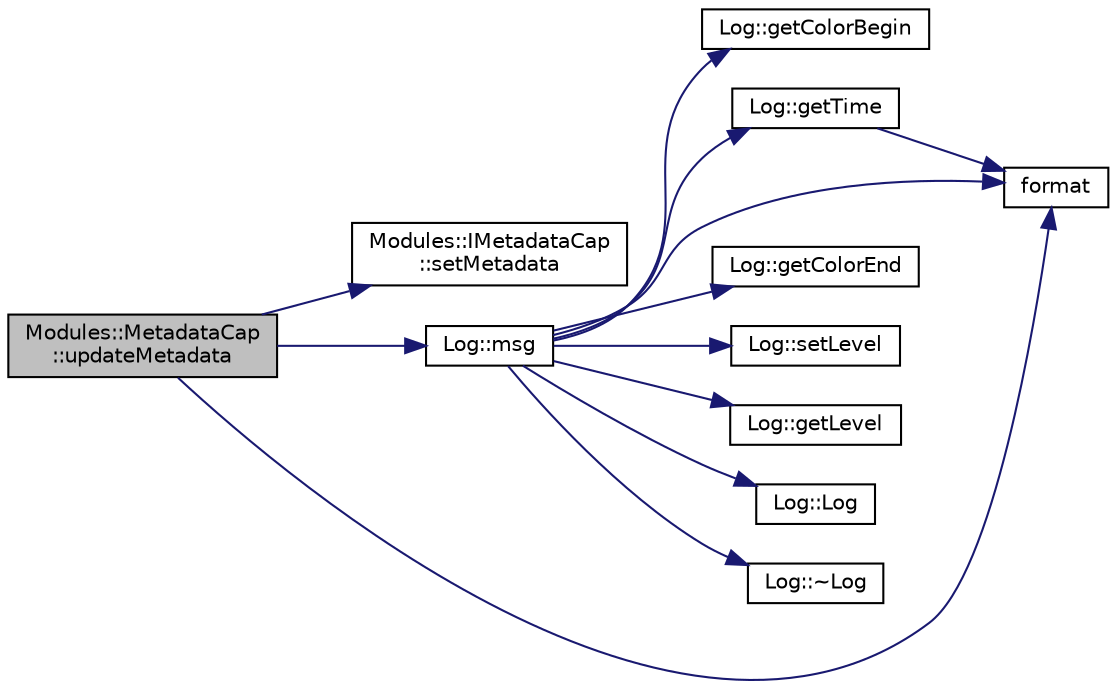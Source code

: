 digraph "Modules::MetadataCap::updateMetadata"
{
 // INTERACTIVE_SVG=YES
  edge [fontname="Helvetica",fontsize="10",labelfontname="Helvetica",labelfontsize="10"];
  node [fontname="Helvetica",fontsize="10",shape=record];
  rankdir="LR";
  Node1 [label="Modules::MetadataCap\l::updateMetadata",height=0.2,width=0.4,color="black", fillcolor="grey75", style="filled", fontcolor="black"];
  Node1 -> Node2 [color="midnightblue",fontsize="10",style="solid",fontname="Helvetica"];
  Node2 [label="Modules::IMetadataCap\l::setMetadata",height=0.2,width=0.4,color="black", fillcolor="white", style="filled",URL="$struct_modules_1_1_i_metadata_cap.html#aeb556466283cd660d1f8bd5dff4d71b8"];
  Node1 -> Node3 [color="midnightblue",fontsize="10",style="solid",fontname="Helvetica"];
  Node3 [label="Log::msg",height=0.2,width=0.4,color="black", fillcolor="white", style="filled",URL="$class_log.html#a84056ae8f88a105f7b5fa3770f2f15d8"];
  Node3 -> Node4 [color="midnightblue",fontsize="10",style="solid",fontname="Helvetica"];
  Node4 [label="Log::getColorBegin",height=0.2,width=0.4,color="black", fillcolor="white", style="filled",URL="$class_log.html#a00080fae9f969e7c3eff2f40c7211cb3"];
  Node3 -> Node5 [color="midnightblue",fontsize="10",style="solid",fontname="Helvetica"];
  Node5 [label="Log::getTime",height=0.2,width=0.4,color="black", fillcolor="white", style="filled",URL="$class_log.html#a1e8efa09c5b342ba1f9ba6d13811fa14"];
  Node5 -> Node6 [color="midnightblue",fontsize="10",style="solid",fontname="Helvetica"];
  Node6 [label="format",height=0.2,width=0.4,color="black", fillcolor="white", style="filled",URL="$format_8hpp.html#a3aca22086b5c6398b980286ac7dd89ad"];
  Node3 -> Node6 [color="midnightblue",fontsize="10",style="solid",fontname="Helvetica"];
  Node3 -> Node7 [color="midnightblue",fontsize="10",style="solid",fontname="Helvetica"];
  Node7 [label="Log::getColorEnd",height=0.2,width=0.4,color="black", fillcolor="white", style="filled",URL="$class_log.html#a1a3e0507d4f5f0486dc7fa8d98954941"];
  Node3 -> Node8 [color="midnightblue",fontsize="10",style="solid",fontname="Helvetica"];
  Node8 [label="Log::setLevel",height=0.2,width=0.4,color="black", fillcolor="white", style="filled",URL="$class_log.html#a64a94fff24e5ed45a1d627d3709b6e52"];
  Node3 -> Node9 [color="midnightblue",fontsize="10",style="solid",fontname="Helvetica"];
  Node9 [label="Log::getLevel",height=0.2,width=0.4,color="black", fillcolor="white", style="filled",URL="$class_log.html#a8def54b27ed38887e1fd074c2ea18a82"];
  Node3 -> Node10 [color="midnightblue",fontsize="10",style="solid",fontname="Helvetica"];
  Node10 [label="Log::Log",height=0.2,width=0.4,color="black", fillcolor="white", style="filled",URL="$class_log.html#af6071a60aa52b6c1b511f99b4bc1b8fe"];
  Node3 -> Node11 [color="midnightblue",fontsize="10",style="solid",fontname="Helvetica"];
  Node11 [label="Log::~Log",height=0.2,width=0.4,color="black", fillcolor="white", style="filled",URL="$class_log.html#a0fbfda88fbee5027c89f6eb121059360"];
  Node1 -> Node6 [color="midnightblue",fontsize="10",style="solid",fontname="Helvetica"];
}
